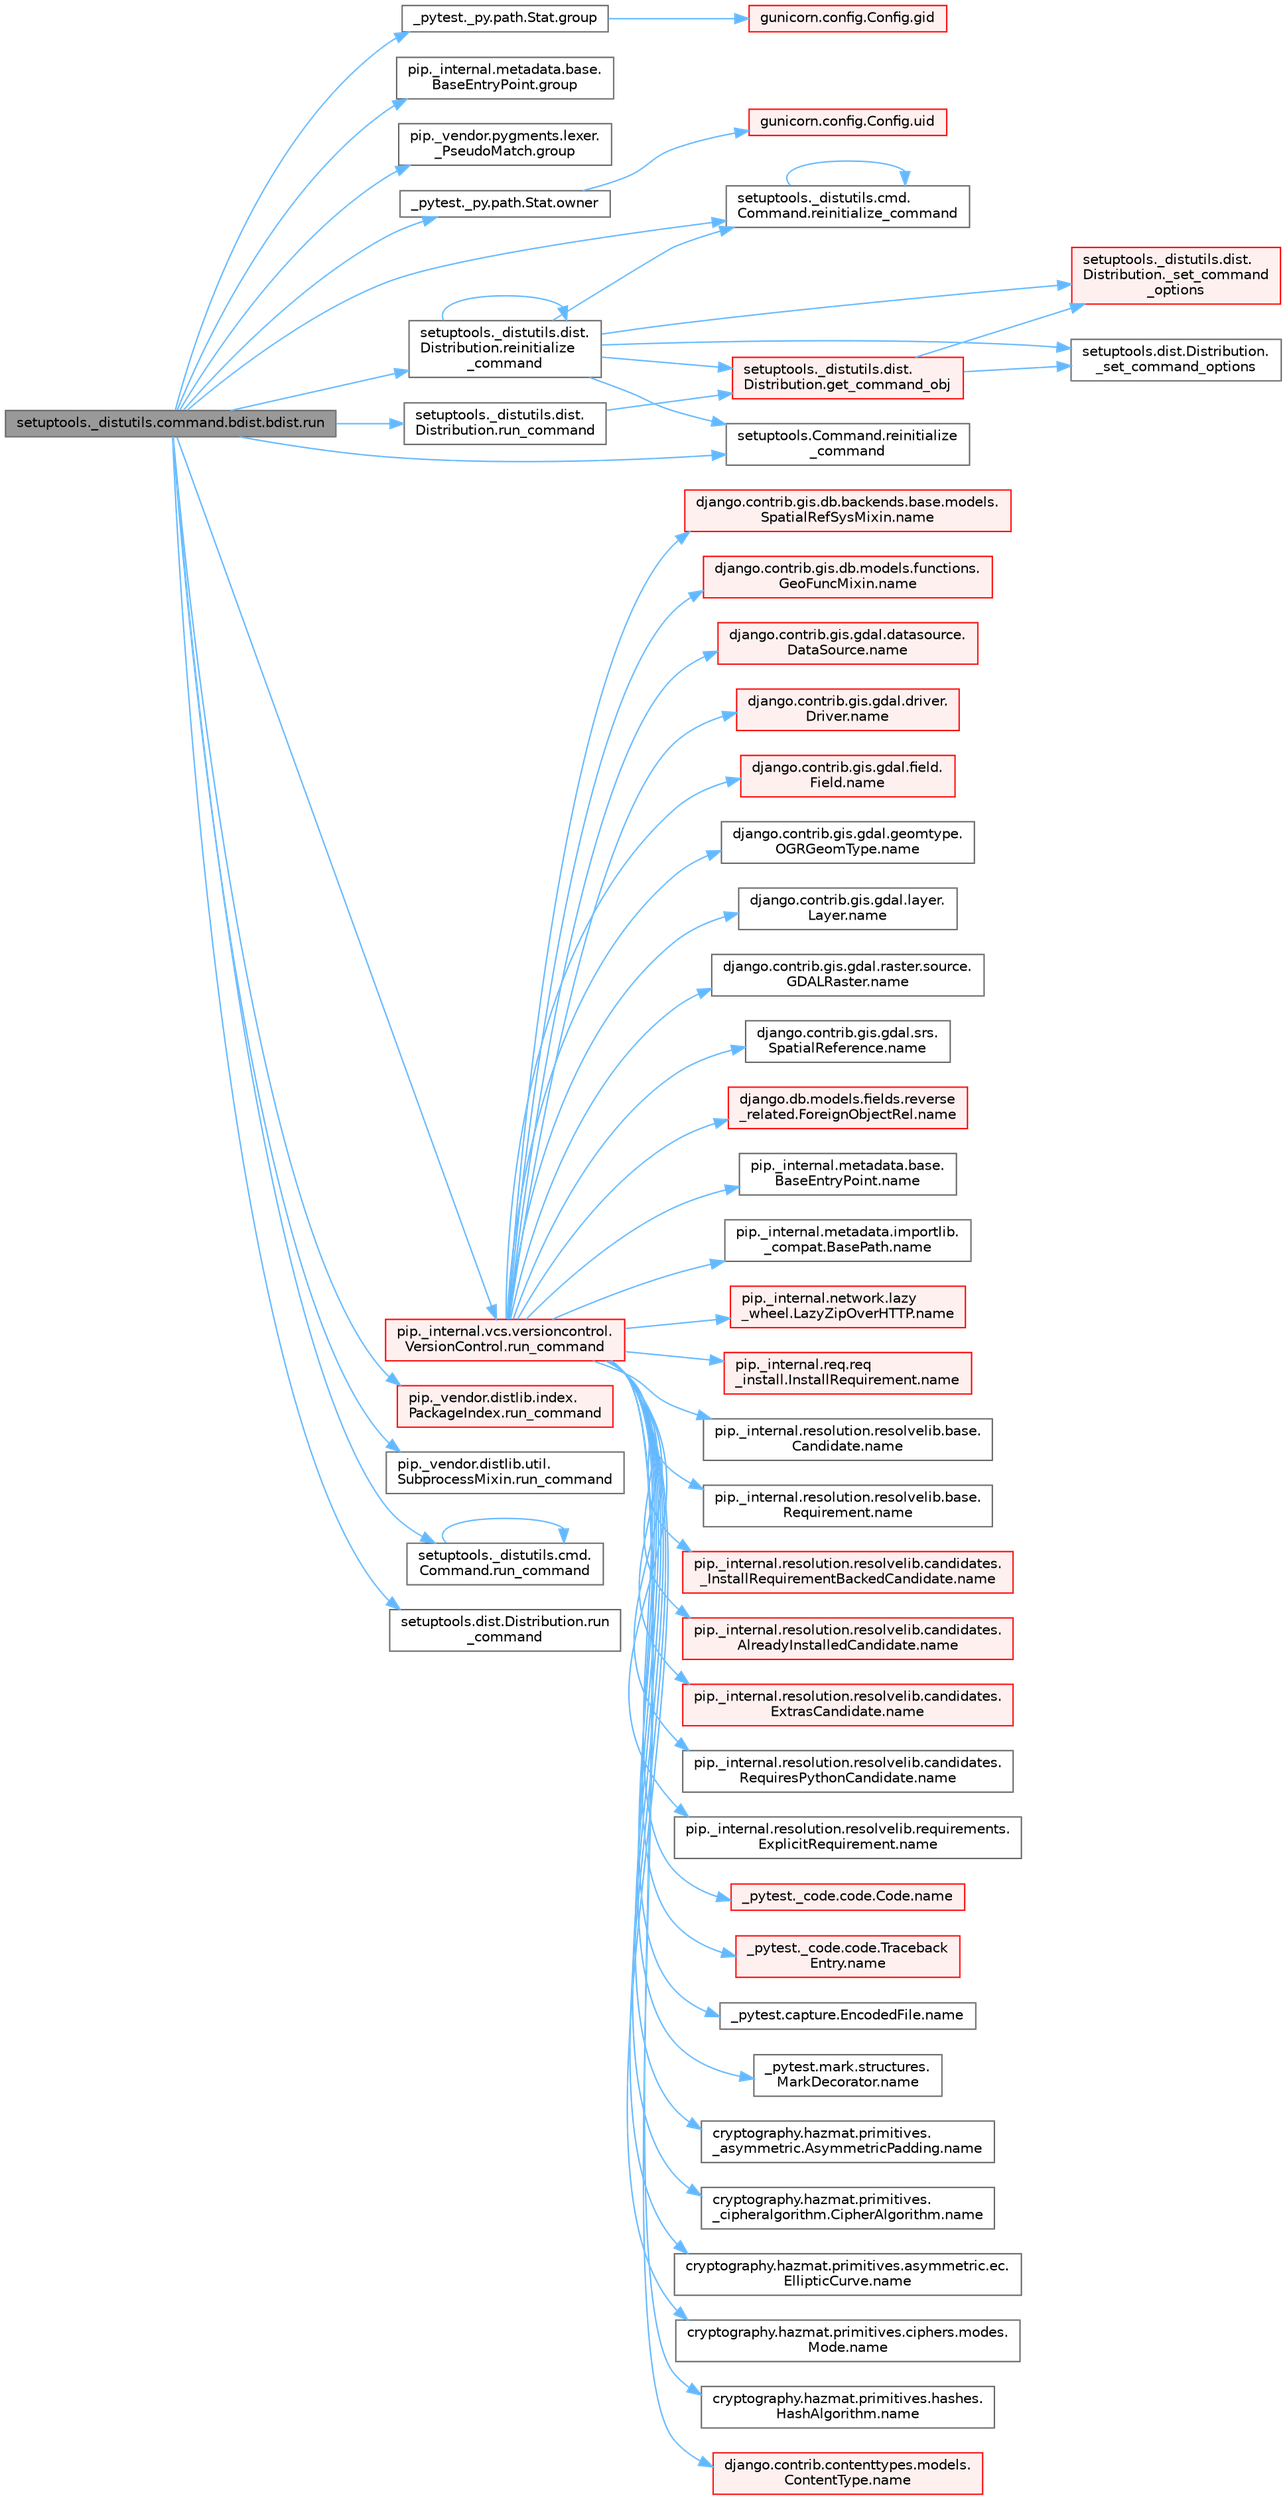 digraph "setuptools._distutils.command.bdist.bdist.run"
{
 // LATEX_PDF_SIZE
  bgcolor="transparent";
  edge [fontname=Helvetica,fontsize=10,labelfontname=Helvetica,labelfontsize=10];
  node [fontname=Helvetica,fontsize=10,shape=box,height=0.2,width=0.4];
  rankdir="LR";
  Node1 [id="Node000001",label="setuptools._distutils.command.bdist.bdist.run",height=0.2,width=0.4,color="gray40", fillcolor="grey60", style="filled", fontcolor="black",tooltip=" "];
  Node1 -> Node2 [id="edge1_Node000001_Node000002",color="steelblue1",style="solid",tooltip=" "];
  Node2 [id="Node000002",label="_pytest._py.path.Stat.group",height=0.2,width=0.4,color="grey40", fillcolor="white", style="filled",URL="$class__pytest_1_1__py_1_1path_1_1_stat.html#aef4e7b019a25aa7e70b896054ef72f51",tooltip=" "];
  Node2 -> Node3 [id="edge2_Node000002_Node000003",color="steelblue1",style="solid",tooltip=" "];
  Node3 [id="Node000003",label="gunicorn.config.Config.gid",height=0.2,width=0.4,color="red", fillcolor="#FFF0F0", style="filled",URL="$classgunicorn_1_1config_1_1_config.html#a65c92a5a114c947968354bbce05ea506",tooltip=" "];
  Node1 -> Node8 [id="edge3_Node000001_Node000008",color="steelblue1",style="solid",tooltip=" "];
  Node8 [id="Node000008",label="pip._internal.metadata.base.\lBaseEntryPoint.group",height=0.2,width=0.4,color="grey40", fillcolor="white", style="filled",URL="$classpip_1_1__internal_1_1metadata_1_1base_1_1_base_entry_point.html#a474b787e46677981c78c77f29e9ecc30",tooltip=" "];
  Node1 -> Node9 [id="edge4_Node000001_Node000009",color="steelblue1",style="solid",tooltip=" "];
  Node9 [id="Node000009",label="pip._vendor.pygments.lexer.\l_PseudoMatch.group",height=0.2,width=0.4,color="grey40", fillcolor="white", style="filled",URL="$classpip_1_1__vendor_1_1pygments_1_1lexer_1_1___pseudo_match.html#a202b319820013d51b8e0a4657848a1df",tooltip=" "];
  Node1 -> Node10 [id="edge5_Node000001_Node000010",color="steelblue1",style="solid",tooltip=" "];
  Node10 [id="Node000010",label="_pytest._py.path.Stat.owner",height=0.2,width=0.4,color="grey40", fillcolor="white", style="filled",URL="$class__pytest_1_1__py_1_1path_1_1_stat.html#a937750631655ee834239c67015c6c062",tooltip=" "];
  Node10 -> Node11 [id="edge6_Node000010_Node000011",color="steelblue1",style="solid",tooltip=" "];
  Node11 [id="Node000011",label="gunicorn.config.Config.uid",height=0.2,width=0.4,color="red", fillcolor="#FFF0F0", style="filled",URL="$classgunicorn_1_1config_1_1_config.html#a72da0351bb66ecaf52b321aa3e073826",tooltip=" "];
  Node1 -> Node12 [id="edge7_Node000001_Node000012",color="steelblue1",style="solid",tooltip=" "];
  Node12 [id="Node000012",label="setuptools._distutils.cmd.\lCommand.reinitialize_command",height=0.2,width=0.4,color="grey40", fillcolor="white", style="filled",URL="$classsetuptools_1_1__distutils_1_1cmd_1_1_command.html#adb02cdc9d2e99a6cadf3f534b2e4c104",tooltip=" "];
  Node12 -> Node12 [id="edge8_Node000012_Node000012",color="steelblue1",style="solid",tooltip=" "];
  Node1 -> Node13 [id="edge9_Node000001_Node000013",color="steelblue1",style="solid",tooltip=" "];
  Node13 [id="Node000013",label="setuptools._distutils.dist.\lDistribution.reinitialize\l_command",height=0.2,width=0.4,color="grey40", fillcolor="white", style="filled",URL="$classsetuptools_1_1__distutils_1_1dist_1_1_distribution.html#af2c7f4e88aef83b7998790901d61690c",tooltip=" "];
  Node13 -> Node14 [id="edge10_Node000013_Node000014",color="steelblue1",style="solid",tooltip=" "];
  Node14 [id="Node000014",label="setuptools._distutils.dist.\lDistribution._set_command\l_options",height=0.2,width=0.4,color="red", fillcolor="#FFF0F0", style="filled",URL="$classsetuptools_1_1__distutils_1_1dist_1_1_distribution.html#a18f0a5852aea0864878a3ff850317e8e",tooltip=" "];
  Node13 -> Node19 [id="edge11_Node000013_Node000019",color="steelblue1",style="solid",tooltip=" "];
  Node19 [id="Node000019",label="setuptools.dist.Distribution.\l_set_command_options",height=0.2,width=0.4,color="grey40", fillcolor="white", style="filled",URL="$classsetuptools_1_1dist_1_1_distribution.html#a57b1e11e1a51083fc73877872ac0728c",tooltip=" "];
  Node13 -> Node20 [id="edge12_Node000013_Node000020",color="steelblue1",style="solid",tooltip=" "];
  Node20 [id="Node000020",label="setuptools._distutils.dist.\lDistribution.get_command_obj",height=0.2,width=0.4,color="red", fillcolor="#FFF0F0", style="filled",URL="$classsetuptools_1_1__distutils_1_1dist_1_1_distribution.html#a80e8e7bbd4549f6bcfc1203aa0a78690",tooltip=" "];
  Node20 -> Node14 [id="edge13_Node000020_Node000014",color="steelblue1",style="solid",tooltip=" "];
  Node20 -> Node19 [id="edge14_Node000020_Node000019",color="steelblue1",style="solid",tooltip=" "];
  Node13 -> Node12 [id="edge15_Node000013_Node000012",color="steelblue1",style="solid",tooltip=" "];
  Node13 -> Node13 [id="edge16_Node000013_Node000013",color="steelblue1",style="solid",tooltip=" "];
  Node13 -> Node24 [id="edge17_Node000013_Node000024",color="steelblue1",style="solid",tooltip=" "];
  Node24 [id="Node000024",label="setuptools.Command.reinitialize\l_command",height=0.2,width=0.4,color="grey40", fillcolor="white", style="filled",URL="$classsetuptools_1_1_command.html#a9d9c051523abcdd1a31f1b0af60aecbb",tooltip=" "];
  Node1 -> Node24 [id="edge18_Node000001_Node000024",color="steelblue1",style="solid",tooltip=" "];
  Node1 -> Node25 [id="edge19_Node000001_Node000025",color="steelblue1",style="solid",tooltip=" "];
  Node25 [id="Node000025",label="pip._internal.vcs.versioncontrol.\lVersionControl.run_command",height=0.2,width=0.4,color="red", fillcolor="#FFF0F0", style="filled",URL="$classpip_1_1__internal_1_1vcs_1_1versioncontrol_1_1_version_control.html#a7f3113dd29f4badd64da85b03c42c02c",tooltip=" "];
  Node25 -> Node26 [id="edge20_Node000025_Node000026",color="steelblue1",style="solid",tooltip=" "];
  Node26 [id="Node000026",label="_pytest._code.code.Code.name",height=0.2,width=0.4,color="red", fillcolor="#FFF0F0", style="filled",URL="$class__pytest_1_1__code_1_1code_1_1_code.html#a1f3cbc53ca6df4a1bab12183694b6e78",tooltip=" "];
  Node25 -> Node38 [id="edge21_Node000025_Node000038",color="steelblue1",style="solid",tooltip=" "];
  Node38 [id="Node000038",label="_pytest._code.code.Traceback\lEntry.name",height=0.2,width=0.4,color="red", fillcolor="#FFF0F0", style="filled",URL="$class__pytest_1_1__code_1_1code_1_1_traceback_entry.html#a106b95c0753f41669fbfb8ee4c11ad3d",tooltip=" "];
  Node25 -> Node40 [id="edge22_Node000025_Node000040",color="steelblue1",style="solid",tooltip=" "];
  Node40 [id="Node000040",label="_pytest.capture.EncodedFile.name",height=0.2,width=0.4,color="grey40", fillcolor="white", style="filled",URL="$class__pytest_1_1capture_1_1_encoded_file.html#a738c73b5de21c7261d9e51f71e4f0397",tooltip=" "];
  Node25 -> Node41 [id="edge23_Node000025_Node000041",color="steelblue1",style="solid",tooltip=" "];
  Node41 [id="Node000041",label="_pytest.mark.structures.\lMarkDecorator.name",height=0.2,width=0.4,color="grey40", fillcolor="white", style="filled",URL="$class__pytest_1_1mark_1_1structures_1_1_mark_decorator.html#ae8f66760cda125450e0e3bd38689c72f",tooltip=" "];
  Node25 -> Node42 [id="edge24_Node000025_Node000042",color="steelblue1",style="solid",tooltip=" "];
  Node42 [id="Node000042",label="cryptography.hazmat.primitives.\l_asymmetric.AsymmetricPadding.name",height=0.2,width=0.4,color="grey40", fillcolor="white", style="filled",URL="$classcryptography_1_1hazmat_1_1primitives_1_1__asymmetric_1_1_asymmetric_padding.html#a8f72e8284cb336861a873ed5ce0e39b5",tooltip=" "];
  Node25 -> Node43 [id="edge25_Node000025_Node000043",color="steelblue1",style="solid",tooltip=" "];
  Node43 [id="Node000043",label="cryptography.hazmat.primitives.\l_cipheralgorithm.CipherAlgorithm.name",height=0.2,width=0.4,color="grey40", fillcolor="white", style="filled",URL="$classcryptography_1_1hazmat_1_1primitives_1_1__cipheralgorithm_1_1_cipher_algorithm.html#a50567a5c3388450ab7aa883ab34a1ac7",tooltip=" "];
  Node25 -> Node44 [id="edge26_Node000025_Node000044",color="steelblue1",style="solid",tooltip=" "];
  Node44 [id="Node000044",label="cryptography.hazmat.primitives.asymmetric.ec.\lEllipticCurve.name",height=0.2,width=0.4,color="grey40", fillcolor="white", style="filled",URL="$classcryptography_1_1hazmat_1_1primitives_1_1asymmetric_1_1ec_1_1_elliptic_curve.html#a2775c4e945309a6c7ea33dace1698a60",tooltip=" "];
  Node25 -> Node45 [id="edge27_Node000025_Node000045",color="steelblue1",style="solid",tooltip=" "];
  Node45 [id="Node000045",label="cryptography.hazmat.primitives.ciphers.modes.\lMode.name",height=0.2,width=0.4,color="grey40", fillcolor="white", style="filled",URL="$classcryptography_1_1hazmat_1_1primitives_1_1ciphers_1_1modes_1_1_mode.html#a99d93fd1370a2abbb5bb5cffbd5ff0f7",tooltip=" "];
  Node25 -> Node46 [id="edge28_Node000025_Node000046",color="steelblue1",style="solid",tooltip=" "];
  Node46 [id="Node000046",label="cryptography.hazmat.primitives.hashes.\lHashAlgorithm.name",height=0.2,width=0.4,color="grey40", fillcolor="white", style="filled",URL="$classcryptography_1_1hazmat_1_1primitives_1_1hashes_1_1_hash_algorithm.html#a42c7e1582d9b46a015774af9e5cbbb0b",tooltip=" "];
  Node25 -> Node47 [id="edge29_Node000025_Node000047",color="steelblue1",style="solid",tooltip=" "];
  Node47 [id="Node000047",label="django.contrib.contenttypes.models.\lContentType.name",height=0.2,width=0.4,color="red", fillcolor="#FFF0F0", style="filled",URL="$classdjango_1_1contrib_1_1contenttypes_1_1models_1_1_content_type.html#a305b62f56597bb2e4823dcf5e6ccdcf8",tooltip=" "];
  Node25 -> Node49 [id="edge30_Node000025_Node000049",color="steelblue1",style="solid",tooltip=" "];
  Node49 [id="Node000049",label="django.contrib.gis.db.backends.base.models.\lSpatialRefSysMixin.name",height=0.2,width=0.4,color="red", fillcolor="#FFF0F0", style="filled",URL="$classdjango_1_1contrib_1_1gis_1_1db_1_1backends_1_1base_1_1models_1_1_spatial_ref_sys_mixin.html#a56fe36e786b49160249395f453dd1cab",tooltip=" "];
  Node25 -> Node79 [id="edge31_Node000025_Node000079",color="steelblue1",style="solid",tooltip=" "];
  Node79 [id="Node000079",label="django.contrib.gis.db.models.functions.\lGeoFuncMixin.name",height=0.2,width=0.4,color="red", fillcolor="#FFF0F0", style="filled",URL="$classdjango_1_1contrib_1_1gis_1_1db_1_1models_1_1functions_1_1_geo_func_mixin.html#adeeb6b2c9db337396468712e919af622",tooltip=" "];
  Node25 -> Node80 [id="edge32_Node000025_Node000080",color="steelblue1",style="solid",tooltip=" "];
  Node80 [id="Node000080",label="django.contrib.gis.gdal.datasource.\lDataSource.name",height=0.2,width=0.4,color="red", fillcolor="#FFF0F0", style="filled",URL="$classdjango_1_1contrib_1_1gis_1_1gdal_1_1datasource_1_1_data_source.html#aaa98728c7ef6f4d96c689550e8af3ed5",tooltip=" "];
  Node25 -> Node94 [id="edge33_Node000025_Node000094",color="steelblue1",style="solid",tooltip=" "];
  Node94 [id="Node000094",label="django.contrib.gis.gdal.driver.\lDriver.name",height=0.2,width=0.4,color="red", fillcolor="#FFF0F0", style="filled",URL="$classdjango_1_1contrib_1_1gis_1_1gdal_1_1driver_1_1_driver.html#aaa5d4d1b9fd762839db84d1e56e36b7f",tooltip=" "];
  Node25 -> Node95 [id="edge34_Node000025_Node000095",color="steelblue1",style="solid",tooltip=" "];
  Node95 [id="Node000095",label="django.contrib.gis.gdal.field.\lField.name",height=0.2,width=0.4,color="red", fillcolor="#FFF0F0", style="filled",URL="$classdjango_1_1contrib_1_1gis_1_1gdal_1_1field_1_1_field.html#a28a3b0af5006d5abf34d5b1497011368",tooltip=" "];
  Node25 -> Node96 [id="edge35_Node000025_Node000096",color="steelblue1",style="solid",tooltip=" "];
  Node96 [id="Node000096",label="django.contrib.gis.gdal.geomtype.\lOGRGeomType.name",height=0.2,width=0.4,color="grey40", fillcolor="white", style="filled",URL="$classdjango_1_1contrib_1_1gis_1_1gdal_1_1geomtype_1_1_o_g_r_geom_type.html#a719b3100682ab8df79fd8a2484163b8e",tooltip=" "];
  Node25 -> Node97 [id="edge36_Node000025_Node000097",color="steelblue1",style="solid",tooltip=" "];
  Node97 [id="Node000097",label="django.contrib.gis.gdal.layer.\lLayer.name",height=0.2,width=0.4,color="grey40", fillcolor="white", style="filled",URL="$classdjango_1_1contrib_1_1gis_1_1gdal_1_1layer_1_1_layer.html#a53791d8e2fe8b1ca86b426a625e7d66c",tooltip=" "];
  Node25 -> Node98 [id="edge37_Node000025_Node000098",color="steelblue1",style="solid",tooltip=" "];
  Node98 [id="Node000098",label="django.contrib.gis.gdal.raster.source.\lGDALRaster.name",height=0.2,width=0.4,color="grey40", fillcolor="white", style="filled",URL="$classdjango_1_1contrib_1_1gis_1_1gdal_1_1raster_1_1source_1_1_g_d_a_l_raster.html#a6cca2a8eca0ab4ff2e89f0f0cce590d1",tooltip=" "];
  Node25 -> Node99 [id="edge38_Node000025_Node000099",color="steelblue1",style="solid",tooltip=" "];
  Node99 [id="Node000099",label="django.contrib.gis.gdal.srs.\lSpatialReference.name",height=0.2,width=0.4,color="grey40", fillcolor="white", style="filled",URL="$classdjango_1_1contrib_1_1gis_1_1gdal_1_1srs_1_1_spatial_reference.html#ac2c9d37b41ae1a91ca63a7046590d603",tooltip=" "];
  Node25 -> Node100 [id="edge39_Node000025_Node000100",color="steelblue1",style="solid",tooltip=" "];
  Node100 [id="Node000100",label="django.db.models.fields.reverse\l_related.ForeignObjectRel.name",height=0.2,width=0.4,color="red", fillcolor="#FFF0F0", style="filled",URL="$classdjango_1_1db_1_1models_1_1fields_1_1reverse__related_1_1_foreign_object_rel.html#a5c0c2387142987d2c9582e677e90b5d7",tooltip=" "];
  Node25 -> Node409 [id="edge40_Node000025_Node000409",color="steelblue1",style="solid",tooltip=" "];
  Node409 [id="Node000409",label="pip._internal.metadata.base.\lBaseEntryPoint.name",height=0.2,width=0.4,color="grey40", fillcolor="white", style="filled",URL="$classpip_1_1__internal_1_1metadata_1_1base_1_1_base_entry_point.html#acd0c7299966258aeb0876da26520233d",tooltip=" "];
  Node25 -> Node410 [id="edge41_Node000025_Node000410",color="steelblue1",style="solid",tooltip=" "];
  Node410 [id="Node000410",label="pip._internal.metadata.importlib.\l_compat.BasePath.name",height=0.2,width=0.4,color="grey40", fillcolor="white", style="filled",URL="$classpip_1_1__internal_1_1metadata_1_1importlib_1_1__compat_1_1_base_path.html#aa5b4e00be6be00e1bd599909ae50bc00",tooltip=" "];
  Node25 -> Node411 [id="edge42_Node000025_Node000411",color="steelblue1",style="solid",tooltip=" "];
  Node411 [id="Node000411",label="pip._internal.network.lazy\l_wheel.LazyZipOverHTTP.name",height=0.2,width=0.4,color="red", fillcolor="#FFF0F0", style="filled",URL="$classpip_1_1__internal_1_1network_1_1lazy__wheel_1_1_lazy_zip_over_h_t_t_p.html#a59403bb703d375caa6c1dda7573257a1",tooltip=" "];
  Node25 -> Node412 [id="edge43_Node000025_Node000412",color="steelblue1",style="solid",tooltip=" "];
  Node412 [id="Node000412",label="pip._internal.req.req\l_install.InstallRequirement.name",height=0.2,width=0.4,color="red", fillcolor="#FFF0F0", style="filled",URL="$classpip_1_1__internal_1_1req_1_1req__install_1_1_install_requirement.html#a6b019e16ae98576ae64c68e0f5824e34",tooltip=" "];
  Node25 -> Node420 [id="edge44_Node000025_Node000420",color="steelblue1",style="solid",tooltip=" "];
  Node420 [id="Node000420",label="pip._internal.resolution.resolvelib.base.\lCandidate.name",height=0.2,width=0.4,color="grey40", fillcolor="white", style="filled",URL="$classpip_1_1__internal_1_1resolution_1_1resolvelib_1_1base_1_1_candidate.html#a7000e68e912182072a011f9df0c142ee",tooltip=" "];
  Node25 -> Node421 [id="edge45_Node000025_Node000421",color="steelblue1",style="solid",tooltip=" "];
  Node421 [id="Node000421",label="pip._internal.resolution.resolvelib.base.\lRequirement.name",height=0.2,width=0.4,color="grey40", fillcolor="white", style="filled",URL="$classpip_1_1__internal_1_1resolution_1_1resolvelib_1_1base_1_1_requirement.html#a013752876d4b3521f3a087987b443d90",tooltip=" "];
  Node25 -> Node422 [id="edge46_Node000025_Node000422",color="steelblue1",style="solid",tooltip=" "];
  Node422 [id="Node000422",label="pip._internal.resolution.resolvelib.candidates.\l_InstallRequirementBackedCandidate.name",height=0.2,width=0.4,color="red", fillcolor="#FFF0F0", style="filled",URL="$classpip_1_1__internal_1_1resolution_1_1resolvelib_1_1candidates_1_1___install_requirement_backed_candidate.html#a1538a825241b855a4abf51d6bf616cde",tooltip=" "];
  Node25 -> Node506 [id="edge47_Node000025_Node000506",color="steelblue1",style="solid",tooltip=" "];
  Node506 [id="Node000506",label="pip._internal.resolution.resolvelib.candidates.\lAlreadyInstalledCandidate.name",height=0.2,width=0.4,color="red", fillcolor="#FFF0F0", style="filled",URL="$classpip_1_1__internal_1_1resolution_1_1resolvelib_1_1candidates_1_1_already_installed_candidate.html#a0f4ae3f092daa140dc8bda04e8d0f2d0",tooltip=" "];
  Node25 -> Node507 [id="edge48_Node000025_Node000507",color="steelblue1",style="solid",tooltip=" "];
  Node507 [id="Node000507",label="pip._internal.resolution.resolvelib.candidates.\lExtrasCandidate.name",height=0.2,width=0.4,color="red", fillcolor="#FFF0F0", style="filled",URL="$classpip_1_1__internal_1_1resolution_1_1resolvelib_1_1candidates_1_1_extras_candidate.html#a6e13b1ab724cd7af8b22cadb37352b31",tooltip=" "];
  Node25 -> Node545 [id="edge49_Node000025_Node000545",color="steelblue1",style="solid",tooltip=" "];
  Node545 [id="Node000545",label="pip._internal.resolution.resolvelib.candidates.\lRequiresPythonCandidate.name",height=0.2,width=0.4,color="grey40", fillcolor="white", style="filled",URL="$classpip_1_1__internal_1_1resolution_1_1resolvelib_1_1candidates_1_1_requires_python_candidate.html#aeff13058676b07d1b67feed53749d838",tooltip=" "];
  Node25 -> Node546 [id="edge50_Node000025_Node000546",color="steelblue1",style="solid",tooltip=" "];
  Node546 [id="Node000546",label="pip._internal.resolution.resolvelib.requirements.\lExplicitRequirement.name",height=0.2,width=0.4,color="grey40", fillcolor="white", style="filled",URL="$classpip_1_1__internal_1_1resolution_1_1resolvelib_1_1requirements_1_1_explicit_requirement.html#a3e8f9b07c17be864b1a90cc2f5e87b35",tooltip=" "];
  Node1 -> Node4376 [id="edge51_Node000001_Node004376",color="steelblue1",style="solid",tooltip=" "];
  Node4376 [id="Node004376",label="pip._vendor.distlib.index.\lPackageIndex.run_command",height=0.2,width=0.4,color="red", fillcolor="#FFF0F0", style="filled",URL="$classpip_1_1__vendor_1_1distlib_1_1index_1_1_package_index.html#acd7bac9eea76a4f817fcadc41b2c9892",tooltip=" "];
  Node1 -> Node4377 [id="edge52_Node000001_Node004377",color="steelblue1",style="solid",tooltip=" "];
  Node4377 [id="Node004377",label="pip._vendor.distlib.util.\lSubprocessMixin.run_command",height=0.2,width=0.4,color="grey40", fillcolor="white", style="filled",URL="$classpip_1_1__vendor_1_1distlib_1_1util_1_1_subprocess_mixin.html#a67b639c1839416a8a0e96ca282d92002",tooltip=" "];
  Node1 -> Node4378 [id="edge53_Node000001_Node004378",color="steelblue1",style="solid",tooltip=" "];
  Node4378 [id="Node004378",label="setuptools._distutils.cmd.\lCommand.run_command",height=0.2,width=0.4,color="grey40", fillcolor="white", style="filled",URL="$classsetuptools_1_1__distutils_1_1cmd_1_1_command.html#a4563751ee7f1d9e8fab0309f53ba8296",tooltip=" "];
  Node4378 -> Node4378 [id="edge54_Node004378_Node004378",color="steelblue1",style="solid",tooltip=" "];
  Node1 -> Node4379 [id="edge55_Node000001_Node004379",color="steelblue1",style="solid",tooltip=" "];
  Node4379 [id="Node004379",label="setuptools._distutils.dist.\lDistribution.run_command",height=0.2,width=0.4,color="grey40", fillcolor="white", style="filled",URL="$classsetuptools_1_1__distutils_1_1dist_1_1_distribution.html#af88f5c28eb0069f7f38d97a6ec0b6aa3",tooltip=" "];
  Node4379 -> Node20 [id="edge56_Node004379_Node000020",color="steelblue1",style="solid",tooltip=" "];
  Node1 -> Node4380 [id="edge57_Node000001_Node004380",color="steelblue1",style="solid",tooltip=" "];
  Node4380 [id="Node004380",label="setuptools.dist.Distribution.run\l_command",height=0.2,width=0.4,color="grey40", fillcolor="white", style="filled",URL="$classsetuptools_1_1dist_1_1_distribution.html#ada44d31a730845b467a60aa9fb177bd0",tooltip=" "];
}
